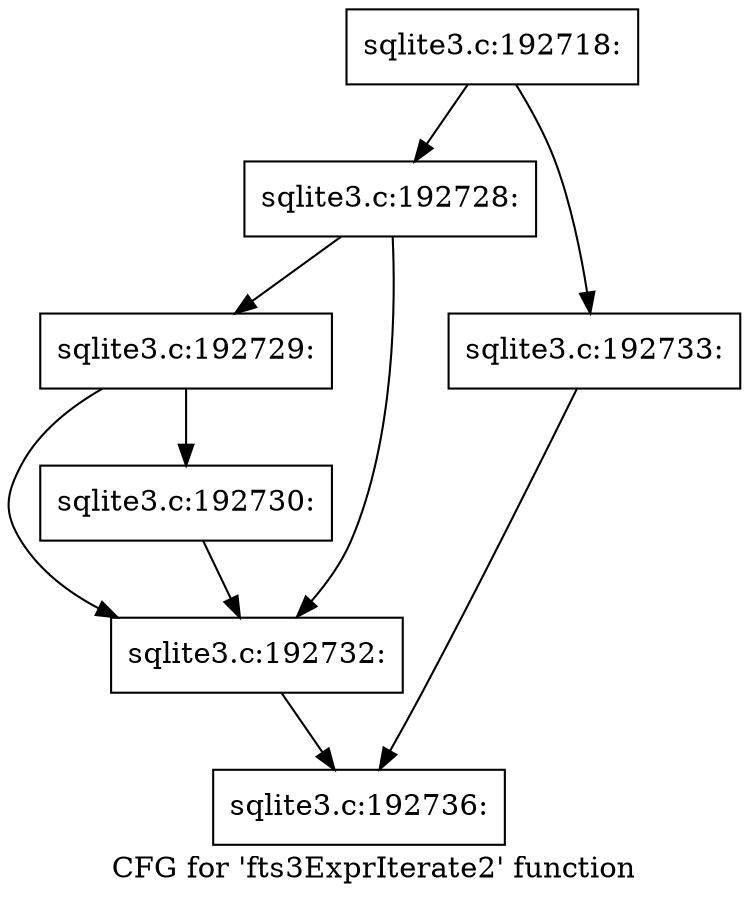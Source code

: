 digraph "CFG for 'fts3ExprIterate2' function" {
	label="CFG for 'fts3ExprIterate2' function";

	Node0x55c0fb292a90 [shape=record,label="{sqlite3.c:192718:}"];
	Node0x55c0fb292a90 -> Node0x55c0fb2978c0;
	Node0x55c0fb292a90 -> Node0x55c0fb297960;
	Node0x55c0fb2978c0 [shape=record,label="{sqlite3.c:192728:}"];
	Node0x55c0fb2978c0 -> Node0x55c0fb2983d0;
	Node0x55c0fb2978c0 -> Node0x55c0fb298380;
	Node0x55c0fb2983d0 [shape=record,label="{sqlite3.c:192729:}"];
	Node0x55c0fb2983d0 -> Node0x55c0fb298330;
	Node0x55c0fb2983d0 -> Node0x55c0fb298380;
	Node0x55c0fb298330 [shape=record,label="{sqlite3.c:192730:}"];
	Node0x55c0fb298330 -> Node0x55c0fb298380;
	Node0x55c0fb298380 [shape=record,label="{sqlite3.c:192732:}"];
	Node0x55c0fb298380 -> Node0x55c0fb297910;
	Node0x55c0fb297960 [shape=record,label="{sqlite3.c:192733:}"];
	Node0x55c0fb297960 -> Node0x55c0fb297910;
	Node0x55c0fb297910 [shape=record,label="{sqlite3.c:192736:}"];
}
